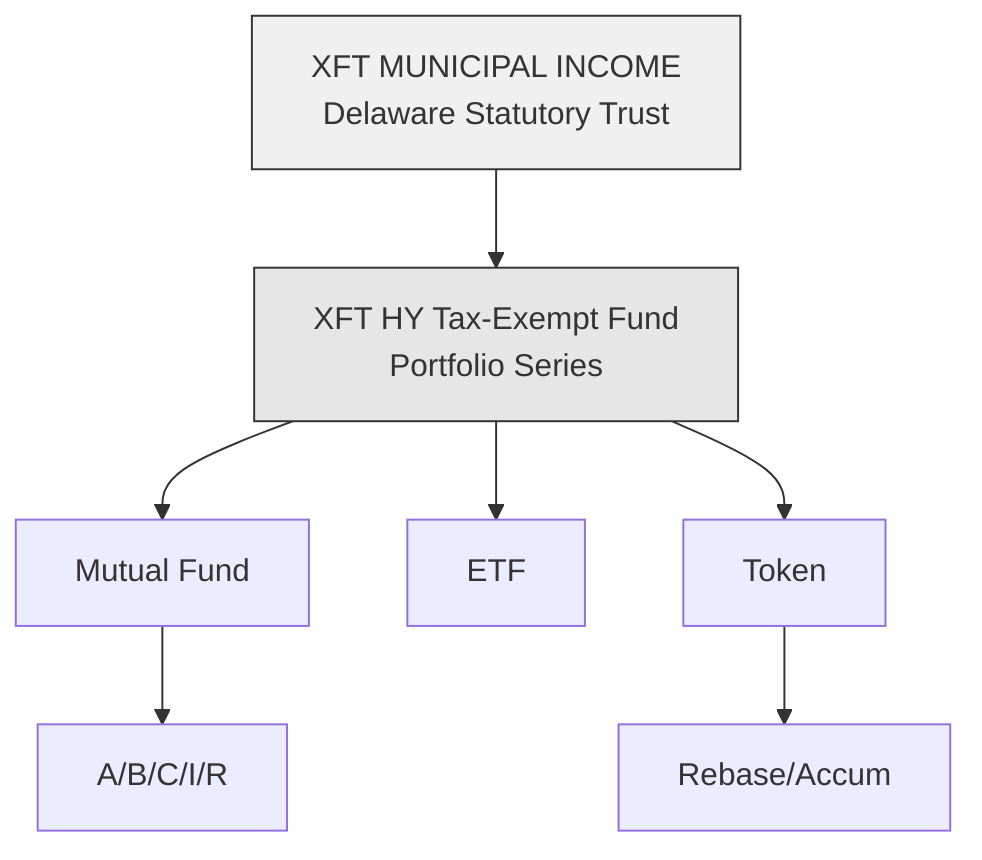 flowchart TD
   A[XFT MUNICIPAL INCOME<br/>Delaware Statutory Trust] --> B[XFT HY Tax-Exempt Fund<br/>Portfolio Series]
   B --> C[Mutual Fund]
   B --> D[ETF]
   B --> E[Token]
   C --> F[A/B/C/I/R]
   E --> H[Rebase/Accum]

   style A fill:#f0f0f0,stroke:#333
   style B fill:#e6e6e6,stroke:#333